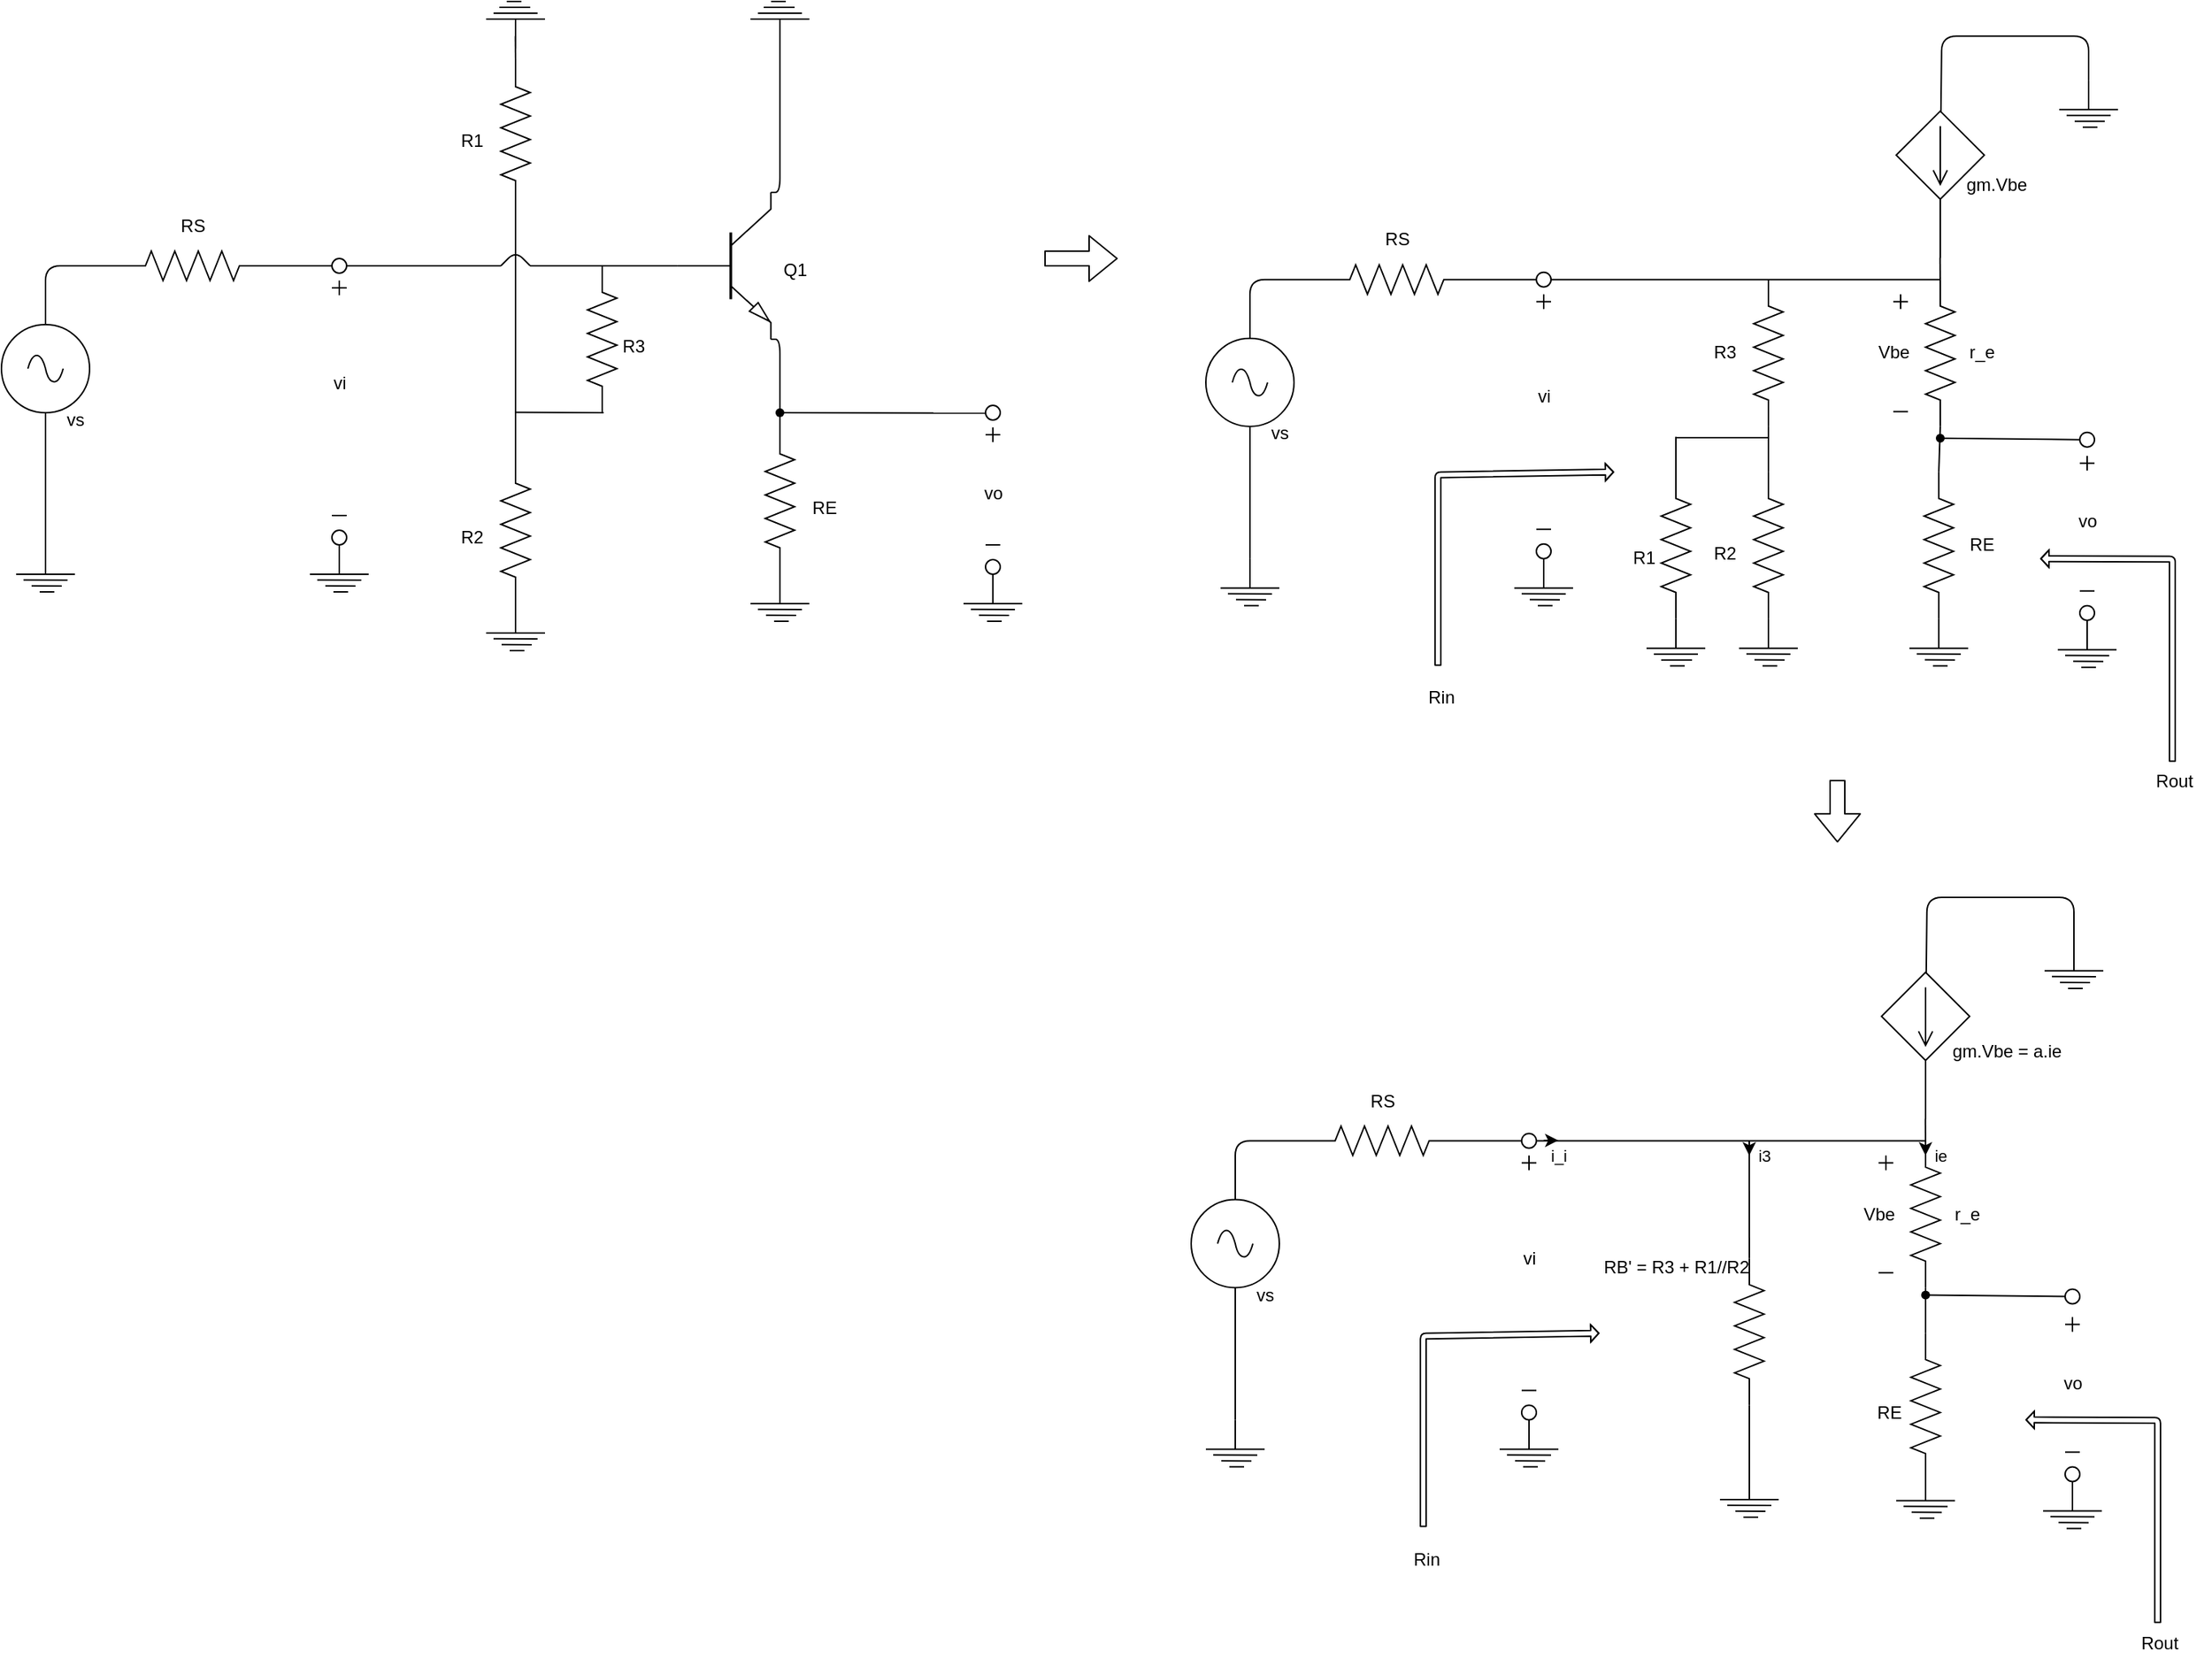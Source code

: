 <mxfile>
    <diagram id="DoncM6lsf4Oeuo4v-bL6" name="Page-1">
        <mxGraphModel dx="462" dy="260" grid="1" gridSize="10" guides="1" tooltips="1" connect="1" arrows="1" fold="1" page="1" pageScale="1" pageWidth="850" pageHeight="1100" math="0" shadow="0">
            <root>
                <mxCell id="0"/>
                <mxCell id="1" parent="0"/>
                <mxCell id="2" value="" style="verticalLabelPosition=bottom;shadow=0;dashed=0;align=center;html=1;verticalAlign=top;shape=mxgraph.electrical.transistors.npn_transistor_5;" parent="1" vertex="1">
                    <mxGeometry x="470" y="430" width="64" height="100" as="geometry"/>
                </mxCell>
                <mxCell id="3" value="" style="pointerEvents=1;verticalLabelPosition=bottom;shadow=0;dashed=0;align=center;html=1;verticalAlign=top;shape=mxgraph.electrical.resistors.resistor_2;direction=north;" parent="1" vertex="1">
                    <mxGeometry x="409" y="480" width="20" height="100" as="geometry"/>
                </mxCell>
                <mxCell id="4" value="" style="pointerEvents=1;verticalLabelPosition=bottom;shadow=0;dashed=0;align=center;html=1;verticalAlign=top;shape=mxgraph.electrical.resistors.resistor_2;direction=south;" parent="1" vertex="1">
                    <mxGeometry x="350" y="340" width="20" height="100" as="geometry"/>
                </mxCell>
                <mxCell id="5" value="" style="pointerEvents=1;verticalLabelPosition=bottom;shadow=0;dashed=0;align=center;html=1;verticalAlign=top;shape=mxgraph.electrical.resistors.resistor_2;direction=south;" parent="1" vertex="1">
                    <mxGeometry x="350" y="610" width="20" height="100" as="geometry"/>
                </mxCell>
                <mxCell id="6" value="" style="endArrow=none;html=1;entryX=1;entryY=0.5;entryDx=0;entryDy=0;entryPerimeter=0;exitX=0;exitY=0.5;exitDx=0;exitDy=0;exitPerimeter=0;" parent="1" source="5" target="4" edge="1">
                    <mxGeometry width="50" height="50" relative="1" as="geometry">
                        <mxPoint x="360" y="520" as="sourcePoint"/>
                        <mxPoint x="410" y="470" as="targetPoint"/>
                    </mxGeometry>
                </mxCell>
                <mxCell id="8" value="" style="endArrow=none;html=1;exitX=1;exitY=0;exitDx=0;exitDy=0;exitPerimeter=0;" parent="1" source="2" edge="1">
                    <mxGeometry width="50" height="50" relative="1" as="geometry">
                        <mxPoint x="540" y="430" as="sourcePoint"/>
                        <mxPoint x="540" y="320" as="targetPoint"/>
                        <Array as="points">
                            <mxPoint x="540" y="430"/>
                        </Array>
                    </mxGeometry>
                </mxCell>
                <mxCell id="9" value="" style="endArrow=none;html=1;exitX=1;exitY=1;exitDx=0;exitDy=0;exitPerimeter=0;entryX=0;entryY=0.5;entryDx=0;entryDy=0;entryPerimeter=0;" parent="1" source="2" target="10" edge="1">
                    <mxGeometry width="50" height="50" relative="1" as="geometry">
                        <mxPoint x="550" y="550" as="sourcePoint"/>
                        <mxPoint x="540" y="570" as="targetPoint"/>
                        <Array as="points">
                            <mxPoint x="540" y="530"/>
                        </Array>
                    </mxGeometry>
                </mxCell>
                <mxCell id="10" value="" style="pointerEvents=1;verticalLabelPosition=bottom;shadow=0;dashed=0;align=center;html=1;verticalAlign=top;shape=mxgraph.electrical.resistors.resistor_2;direction=south;" parent="1" vertex="1">
                    <mxGeometry x="530" y="590" width="20" height="100" as="geometry"/>
                </mxCell>
                <mxCell id="11" value="" style="group" parent="1" vertex="1" connectable="0">
                    <mxGeometry x="340" y="710" width="40" height="32" as="geometry"/>
                </mxCell>
                <mxCell id="12" value="" style="endArrow=none;html=1;" parent="11" edge="1">
                    <mxGeometry width="50" height="50" relative="1" as="geometry">
                        <mxPoint y="20" as="sourcePoint"/>
                        <mxPoint x="40" y="20" as="targetPoint"/>
                    </mxGeometry>
                </mxCell>
                <mxCell id="13" value="" style="endArrow=none;html=1;" parent="11" edge="1">
                    <mxGeometry width="50" height="50" relative="1" as="geometry">
                        <mxPoint x="5" y="23.92" as="sourcePoint"/>
                        <mxPoint x="35" y="24" as="targetPoint"/>
                    </mxGeometry>
                </mxCell>
                <mxCell id="14" value="" style="endArrow=none;html=1;" parent="11" edge="1">
                    <mxGeometry width="50" height="50" relative="1" as="geometry">
                        <mxPoint x="10.5" y="27.92" as="sourcePoint"/>
                        <mxPoint x="31" y="28" as="targetPoint"/>
                    </mxGeometry>
                </mxCell>
                <mxCell id="15" value="" style="endArrow=none;html=1;" parent="11" edge="1">
                    <mxGeometry width="50" height="50" relative="1" as="geometry">
                        <mxPoint x="20" as="sourcePoint"/>
                        <mxPoint x="20" y="20" as="targetPoint"/>
                    </mxGeometry>
                </mxCell>
                <mxCell id="16" value="" style="endArrow=none;html=1;" parent="11" edge="1">
                    <mxGeometry width="50" height="50" relative="1" as="geometry">
                        <mxPoint x="16" y="32" as="sourcePoint"/>
                        <mxPoint x="26" y="32" as="targetPoint"/>
                    </mxGeometry>
                </mxCell>
                <mxCell id="17" value="" style="group" parent="1" vertex="1" connectable="0">
                    <mxGeometry x="520" y="690" width="40" height="32" as="geometry"/>
                </mxCell>
                <mxCell id="18" value="" style="endArrow=none;html=1;" parent="17" edge="1">
                    <mxGeometry width="50" height="50" relative="1" as="geometry">
                        <mxPoint y="20" as="sourcePoint"/>
                        <mxPoint x="40" y="20" as="targetPoint"/>
                    </mxGeometry>
                </mxCell>
                <mxCell id="19" value="" style="endArrow=none;html=1;" parent="17" edge="1">
                    <mxGeometry width="50" height="50" relative="1" as="geometry">
                        <mxPoint x="5" y="23.92" as="sourcePoint"/>
                        <mxPoint x="35" y="24" as="targetPoint"/>
                    </mxGeometry>
                </mxCell>
                <mxCell id="20" value="" style="endArrow=none;html=1;" parent="17" edge="1">
                    <mxGeometry width="50" height="50" relative="1" as="geometry">
                        <mxPoint x="10.5" y="27.92" as="sourcePoint"/>
                        <mxPoint x="31" y="28" as="targetPoint"/>
                    </mxGeometry>
                </mxCell>
                <mxCell id="21" value="" style="endArrow=none;html=1;" parent="17" edge="1">
                    <mxGeometry width="50" height="50" relative="1" as="geometry">
                        <mxPoint x="20" as="sourcePoint"/>
                        <mxPoint x="20" y="20" as="targetPoint"/>
                    </mxGeometry>
                </mxCell>
                <mxCell id="22" value="" style="endArrow=none;html=1;" parent="17" edge="1">
                    <mxGeometry width="50" height="50" relative="1" as="geometry">
                        <mxPoint x="16" y="32" as="sourcePoint"/>
                        <mxPoint x="26" y="32" as="targetPoint"/>
                    </mxGeometry>
                </mxCell>
                <mxCell id="25" value="" style="endArrow=none;html=1;exitX=0;exitY=0.5;exitDx=0;exitDy=0;exitPerimeter=0;" parent="1" source="4" edge="1">
                    <mxGeometry width="50" height="50" relative="1" as="geometry">
                        <mxPoint x="359.86" y="343.67" as="sourcePoint"/>
                        <mxPoint x="359.86" y="323.67" as="targetPoint"/>
                    </mxGeometry>
                </mxCell>
                <mxCell id="26" value="R1" style="text;html=1;align=center;verticalAlign=middle;resizable=0;points=[];autosize=1;strokeColor=none;fillColor=none;" parent="1" vertex="1">
                    <mxGeometry x="310" y="380" width="40" height="30" as="geometry"/>
                </mxCell>
                <mxCell id="27" value="R2" style="text;html=1;align=center;verticalAlign=middle;resizable=0;points=[];autosize=1;strokeColor=none;fillColor=none;" parent="1" vertex="1">
                    <mxGeometry x="310" y="650" width="40" height="30" as="geometry"/>
                </mxCell>
                <mxCell id="28" value="R3" style="text;html=1;align=center;verticalAlign=middle;resizable=0;points=[];autosize=1;strokeColor=none;fillColor=none;" parent="1" vertex="1">
                    <mxGeometry x="420" y="520" width="40" height="30" as="geometry"/>
                </mxCell>
                <mxCell id="29" value="Q1" style="text;html=1;align=center;verticalAlign=middle;resizable=0;points=[];autosize=1;strokeColor=none;fillColor=none;" parent="1" vertex="1">
                    <mxGeometry x="530" y="468" width="40" height="30" as="geometry"/>
                </mxCell>
                <mxCell id="30" value="RE" style="text;html=1;align=center;verticalAlign=middle;resizable=0;points=[];autosize=1;strokeColor=none;fillColor=none;" parent="1" vertex="1">
                    <mxGeometry x="550" y="630" width="40" height="30" as="geometry"/>
                </mxCell>
                <mxCell id="33" value="" style="group;rotation=-180;" parent="1" vertex="1" connectable="0">
                    <mxGeometry x="340" y="300" width="40" height="32" as="geometry"/>
                </mxCell>
                <mxCell id="34" value="" style="endArrow=none;html=1;" parent="33" edge="1">
                    <mxGeometry width="50" height="50" relative="1" as="geometry">
                        <mxPoint x="40" y="12" as="sourcePoint"/>
                        <mxPoint y="12" as="targetPoint"/>
                    </mxGeometry>
                </mxCell>
                <mxCell id="35" value="" style="endArrow=none;html=1;" parent="33" edge="1">
                    <mxGeometry width="50" height="50" relative="1" as="geometry">
                        <mxPoint x="35" y="8" as="sourcePoint"/>
                        <mxPoint x="5" y="8" as="targetPoint"/>
                    </mxGeometry>
                </mxCell>
                <mxCell id="36" value="" style="endArrow=none;html=1;" parent="33" edge="1">
                    <mxGeometry width="50" height="50" relative="1" as="geometry">
                        <mxPoint x="30" y="4" as="sourcePoint"/>
                        <mxPoint x="9" y="4" as="targetPoint"/>
                    </mxGeometry>
                </mxCell>
                <mxCell id="37" value="" style="endArrow=none;html=1;" parent="33" edge="1">
                    <mxGeometry width="50" height="50" relative="1" as="geometry">
                        <mxPoint x="20" y="32" as="sourcePoint"/>
                        <mxPoint x="20" y="12" as="targetPoint"/>
                    </mxGeometry>
                </mxCell>
                <mxCell id="38" value="" style="endArrow=none;html=1;" parent="33" edge="1">
                    <mxGeometry width="50" height="50" relative="1" as="geometry">
                        <mxPoint x="24" as="sourcePoint"/>
                        <mxPoint x="14" as="targetPoint"/>
                    </mxGeometry>
                </mxCell>
                <mxCell id="39" value="" style="group;rotation=-180;" parent="1" vertex="1" connectable="0">
                    <mxGeometry x="520" y="300" width="40" height="32" as="geometry"/>
                </mxCell>
                <mxCell id="40" value="" style="endArrow=none;html=1;" parent="39" edge="1">
                    <mxGeometry width="50" height="50" relative="1" as="geometry">
                        <mxPoint x="40" y="12" as="sourcePoint"/>
                        <mxPoint y="12" as="targetPoint"/>
                    </mxGeometry>
                </mxCell>
                <mxCell id="41" value="" style="endArrow=none;html=1;" parent="39" edge="1">
                    <mxGeometry width="50" height="50" relative="1" as="geometry">
                        <mxPoint x="35" y="8" as="sourcePoint"/>
                        <mxPoint x="5" y="8" as="targetPoint"/>
                    </mxGeometry>
                </mxCell>
                <mxCell id="42" value="" style="endArrow=none;html=1;" parent="39" edge="1">
                    <mxGeometry width="50" height="50" relative="1" as="geometry">
                        <mxPoint x="30" y="4" as="sourcePoint"/>
                        <mxPoint x="9" y="4" as="targetPoint"/>
                    </mxGeometry>
                </mxCell>
                <mxCell id="43" value="" style="endArrow=none;html=1;" parent="39" edge="1">
                    <mxGeometry width="50" height="50" relative="1" as="geometry">
                        <mxPoint x="20" y="32" as="sourcePoint"/>
                        <mxPoint x="20" y="12" as="targetPoint"/>
                    </mxGeometry>
                </mxCell>
                <mxCell id="44" value="" style="endArrow=none;html=1;" parent="39" edge="1">
                    <mxGeometry width="50" height="50" relative="1" as="geometry">
                        <mxPoint x="24" as="sourcePoint"/>
                        <mxPoint x="14" as="targetPoint"/>
                    </mxGeometry>
                </mxCell>
                <mxCell id="45" value="" style="endArrow=none;html=1;exitX=0.5;exitY=0.5;exitDx=0;exitDy=0;exitPerimeter=0;" parent="1" edge="1" source="46">
                    <mxGeometry width="50" height="50" relative="1" as="geometry">
                        <mxPoint x="360" y="580.31" as="sourcePoint"/>
                        <mxPoint x="680" y="580.31" as="targetPoint"/>
                    </mxGeometry>
                </mxCell>
                <mxCell id="46" value="" style="shape=waypoint;sketch=0;size=6;pointerEvents=1;points=[];fillColor=none;resizable=0;rotatable=0;perimeter=centerPerimeter;snapToPoint=1;" parent="1" vertex="1">
                    <mxGeometry x="530" y="570" width="20" height="20" as="geometry"/>
                </mxCell>
                <mxCell id="48" value="" style="ellipse;whiteSpace=wrap;html=1;aspect=fixed;" parent="1" vertex="1">
                    <mxGeometry x="680" y="575" width="10" height="10" as="geometry"/>
                </mxCell>
                <mxCell id="49" value="" style="pointerEvents=1;verticalLabelPosition=bottom;shadow=0;dashed=0;align=center;html=1;verticalAlign=top;shape=mxgraph.electrical.signal_sources.source;aspect=fixed;points=[[0.5,0,0],[1,0.5,0],[0.5,1,0],[0,0.5,0]];elSignalType=ac;" parent="1" vertex="1">
                    <mxGeometry x="10" y="520" width="60" height="60" as="geometry"/>
                </mxCell>
                <mxCell id="50" value="" style="pointerEvents=1;verticalLabelPosition=bottom;shadow=0;dashed=0;align=center;html=1;verticalAlign=top;shape=mxgraph.electrical.resistors.resistor_2;direction=west;" parent="1" vertex="1">
                    <mxGeometry x="90" y="470" width="100" height="20" as="geometry"/>
                </mxCell>
                <mxCell id="51" value="" style="endArrow=none;html=1;exitX=0;exitY=0.5;exitDx=0;exitDy=0;exitPerimeter=0;" parent="1" source="72" edge="1">
                    <mxGeometry width="50" height="50" relative="1" as="geometry">
                        <mxPoint x="40" y="479.66" as="sourcePoint"/>
                        <mxPoint x="350" y="480" as="targetPoint"/>
                    </mxGeometry>
                </mxCell>
                <mxCell id="52" value="" style="endArrow=none;html=1;exitX=0.5;exitY=0;exitDx=0;exitDy=0;exitPerimeter=0;entryX=1;entryY=0.5;entryDx=0;entryDy=0;entryPerimeter=0;" parent="1" source="49" target="50" edge="1">
                    <mxGeometry width="50" height="50" relative="1" as="geometry">
                        <mxPoint x="250" y="490" as="sourcePoint"/>
                        <mxPoint x="370" y="489.66" as="targetPoint"/>
                        <Array as="points">
                            <mxPoint x="40" y="480"/>
                        </Array>
                    </mxGeometry>
                </mxCell>
                <mxCell id="53" value="" style="endArrow=none;html=1;exitX=0;exitY=0.5;exitDx=0;exitDy=0;exitPerimeter=0;" parent="1" edge="1">
                    <mxGeometry width="50" height="50" relative="1" as="geometry">
                        <mxPoint x="40" y="580.34" as="sourcePoint"/>
                        <mxPoint x="40" y="670" as="targetPoint"/>
                    </mxGeometry>
                </mxCell>
                <mxCell id="54" value="" style="group" parent="1" vertex="1" connectable="0">
                    <mxGeometry x="20" y="670" width="40" height="32" as="geometry"/>
                </mxCell>
                <mxCell id="55" value="" style="endArrow=none;html=1;" parent="54" edge="1">
                    <mxGeometry width="50" height="50" relative="1" as="geometry">
                        <mxPoint y="20" as="sourcePoint"/>
                        <mxPoint x="40" y="20" as="targetPoint"/>
                    </mxGeometry>
                </mxCell>
                <mxCell id="56" value="" style="endArrow=none;html=1;" parent="54" edge="1">
                    <mxGeometry width="50" height="50" relative="1" as="geometry">
                        <mxPoint x="5" y="23.92" as="sourcePoint"/>
                        <mxPoint x="35" y="24" as="targetPoint"/>
                    </mxGeometry>
                </mxCell>
                <mxCell id="57" value="" style="endArrow=none;html=1;" parent="54" edge="1">
                    <mxGeometry width="50" height="50" relative="1" as="geometry">
                        <mxPoint x="10.5" y="27.92" as="sourcePoint"/>
                        <mxPoint x="31" y="28" as="targetPoint"/>
                    </mxGeometry>
                </mxCell>
                <mxCell id="58" value="" style="endArrow=none;html=1;" parent="54" edge="1">
                    <mxGeometry width="50" height="50" relative="1" as="geometry">
                        <mxPoint x="20" as="sourcePoint"/>
                        <mxPoint x="20" y="20" as="targetPoint"/>
                    </mxGeometry>
                </mxCell>
                <mxCell id="59" value="" style="endArrow=none;html=1;" parent="54" edge="1">
                    <mxGeometry width="50" height="50" relative="1" as="geometry">
                        <mxPoint x="16" y="32" as="sourcePoint"/>
                        <mxPoint x="26" y="32" as="targetPoint"/>
                    </mxGeometry>
                </mxCell>
                <mxCell id="60" value="vs" style="text;html=1;align=center;verticalAlign=middle;resizable=0;points=[];autosize=1;strokeColor=none;fillColor=none;" parent="1" vertex="1">
                    <mxGeometry x="40" y="570" width="40" height="30" as="geometry"/>
                </mxCell>
                <mxCell id="61" value="RS" style="text;html=1;align=center;verticalAlign=middle;resizable=0;points=[];autosize=1;strokeColor=none;fillColor=none;" parent="1" vertex="1">
                    <mxGeometry x="120" y="438" width="40" height="30" as="geometry"/>
                </mxCell>
                <mxCell id="62" value="vo" style="text;html=1;align=center;verticalAlign=middle;resizable=0;points=[];autosize=1;strokeColor=none;fillColor=none;" parent="1" vertex="1">
                    <mxGeometry x="665" y="620" width="40" height="30" as="geometry"/>
                </mxCell>
                <mxCell id="63" value="" style="shape=cross;whiteSpace=wrap;html=1;size=0;" parent="1" vertex="1">
                    <mxGeometry x="680" y="590" width="10" height="10" as="geometry"/>
                </mxCell>
                <mxCell id="64" value="" style="endArrow=none;html=1;" parent="1" edge="1">
                    <mxGeometry width="50" height="50" relative="1" as="geometry">
                        <mxPoint x="680" y="670" as="sourcePoint"/>
                        <mxPoint x="690" y="670" as="targetPoint"/>
                    </mxGeometry>
                </mxCell>
                <mxCell id="65" value="" style="group" parent="1" vertex="1" connectable="0">
                    <mxGeometry x="665" y="690" width="40" height="32" as="geometry"/>
                </mxCell>
                <mxCell id="66" value="" style="endArrow=none;html=1;" parent="65" edge="1">
                    <mxGeometry width="50" height="50" relative="1" as="geometry">
                        <mxPoint y="20" as="sourcePoint"/>
                        <mxPoint x="40" y="20" as="targetPoint"/>
                    </mxGeometry>
                </mxCell>
                <mxCell id="67" value="" style="endArrow=none;html=1;" parent="65" edge="1">
                    <mxGeometry width="50" height="50" relative="1" as="geometry">
                        <mxPoint x="5" y="23.92" as="sourcePoint"/>
                        <mxPoint x="35" y="24" as="targetPoint"/>
                    </mxGeometry>
                </mxCell>
                <mxCell id="68" value="" style="endArrow=none;html=1;" parent="65" edge="1">
                    <mxGeometry width="50" height="50" relative="1" as="geometry">
                        <mxPoint x="10.5" y="27.92" as="sourcePoint"/>
                        <mxPoint x="31" y="28" as="targetPoint"/>
                    </mxGeometry>
                </mxCell>
                <mxCell id="69" value="" style="endArrow=none;html=1;" parent="65" edge="1">
                    <mxGeometry width="50" height="50" relative="1" as="geometry">
                        <mxPoint x="20" as="sourcePoint"/>
                        <mxPoint x="20" y="20" as="targetPoint"/>
                    </mxGeometry>
                </mxCell>
                <mxCell id="70" value="" style="endArrow=none;html=1;" parent="65" edge="1">
                    <mxGeometry width="50" height="50" relative="1" as="geometry">
                        <mxPoint x="16" y="32" as="sourcePoint"/>
                        <mxPoint x="26" y="32" as="targetPoint"/>
                    </mxGeometry>
                </mxCell>
                <mxCell id="71" value="" style="ellipse;whiteSpace=wrap;html=1;aspect=fixed;" parent="1" vertex="1">
                    <mxGeometry x="680" y="680" width="10" height="10" as="geometry"/>
                </mxCell>
                <mxCell id="73" value="" style="endArrow=none;html=1;exitX=0;exitY=0.5;exitDx=0;exitDy=0;exitPerimeter=0;" parent="1" source="50" target="72" edge="1">
                    <mxGeometry width="50" height="50" relative="1" as="geometry">
                        <mxPoint x="190" y="480" as="sourcePoint"/>
                        <mxPoint x="360" y="479.66" as="targetPoint"/>
                    </mxGeometry>
                </mxCell>
                <mxCell id="72" value="" style="ellipse;whiteSpace=wrap;html=1;aspect=fixed;" parent="1" vertex="1">
                    <mxGeometry x="235" y="475" width="10" height="10" as="geometry"/>
                </mxCell>
                <mxCell id="74" value="vi" style="text;html=1;align=center;verticalAlign=middle;resizable=0;points=[];autosize=1;strokeColor=none;fillColor=none;" parent="1" vertex="1">
                    <mxGeometry x="225" y="545" width="30" height="30" as="geometry"/>
                </mxCell>
                <mxCell id="75" value="" style="shape=cross;whiteSpace=wrap;html=1;size=0;" parent="1" vertex="1">
                    <mxGeometry x="235" y="490" width="10" height="10" as="geometry"/>
                </mxCell>
                <mxCell id="76" value="" style="endArrow=none;html=1;" parent="1" edge="1">
                    <mxGeometry width="50" height="50" relative="1" as="geometry">
                        <mxPoint x="235" y="650" as="sourcePoint"/>
                        <mxPoint x="245" y="650" as="targetPoint"/>
                    </mxGeometry>
                </mxCell>
                <mxCell id="77" value="" style="group" parent="1" vertex="1" connectable="0">
                    <mxGeometry x="220" y="670" width="40" height="32" as="geometry"/>
                </mxCell>
                <mxCell id="78" value="" style="endArrow=none;html=1;" parent="77" edge="1">
                    <mxGeometry width="50" height="50" relative="1" as="geometry">
                        <mxPoint y="20" as="sourcePoint"/>
                        <mxPoint x="40" y="20" as="targetPoint"/>
                    </mxGeometry>
                </mxCell>
                <mxCell id="79" value="" style="endArrow=none;html=1;" parent="77" edge="1">
                    <mxGeometry width="50" height="50" relative="1" as="geometry">
                        <mxPoint x="5" y="23.92" as="sourcePoint"/>
                        <mxPoint x="35" y="24" as="targetPoint"/>
                    </mxGeometry>
                </mxCell>
                <mxCell id="80" value="" style="endArrow=none;html=1;" parent="77" edge="1">
                    <mxGeometry width="50" height="50" relative="1" as="geometry">
                        <mxPoint x="10.5" y="27.92" as="sourcePoint"/>
                        <mxPoint x="31" y="28" as="targetPoint"/>
                    </mxGeometry>
                </mxCell>
                <mxCell id="81" value="" style="endArrow=none;html=1;" parent="77" edge="1">
                    <mxGeometry width="50" height="50" relative="1" as="geometry">
                        <mxPoint x="20" as="sourcePoint"/>
                        <mxPoint x="20" y="20" as="targetPoint"/>
                    </mxGeometry>
                </mxCell>
                <mxCell id="82" value="" style="endArrow=none;html=1;" parent="77" edge="1">
                    <mxGeometry width="50" height="50" relative="1" as="geometry">
                        <mxPoint x="16" y="32" as="sourcePoint"/>
                        <mxPoint x="26" y="32" as="targetPoint"/>
                    </mxGeometry>
                </mxCell>
                <mxCell id="83" value="" style="ellipse;whiteSpace=wrap;html=1;aspect=fixed;" parent="1" vertex="1">
                    <mxGeometry x="235" y="660" width="10" height="10" as="geometry"/>
                </mxCell>
                <mxCell id="84" value="" style="endArrow=none;html=1;" parent="1" edge="1">
                    <mxGeometry width="50" height="50" relative="1" as="geometry">
                        <mxPoint x="350" y="480" as="sourcePoint"/>
                        <mxPoint x="370" y="480" as="targetPoint"/>
                        <Array as="points">
                            <mxPoint x="360" y="470"/>
                        </Array>
                    </mxGeometry>
                </mxCell>
                <mxCell id="85" value="" style="endArrow=none;html=1;entryX=0;entryY=0.5;entryDx=0;entryDy=0;entryPerimeter=0;" parent="1" target="2" edge="1">
                    <mxGeometry width="50" height="50" relative="1" as="geometry">
                        <mxPoint x="370" y="480" as="sourcePoint"/>
                        <mxPoint x="370" y="450" as="targetPoint"/>
                    </mxGeometry>
                </mxCell>
                <mxCell id="89" value="" style="shape=flexArrow;endArrow=classic;html=1;" parent="1" edge="1">
                    <mxGeometry width="50" height="50" relative="1" as="geometry">
                        <mxPoint x="720" y="475" as="sourcePoint"/>
                        <mxPoint x="770" y="475" as="targetPoint"/>
                    </mxGeometry>
                </mxCell>
                <mxCell id="373" value="" style="group" vertex="1" connectable="0" parent="1">
                    <mxGeometry x="830" y="323.65" width="684" height="522.71" as="geometry"/>
                </mxCell>
                <mxCell id="374" value="" style="pointerEvents=1;verticalLabelPosition=bottom;shadow=0;dashed=0;align=center;html=1;verticalAlign=top;shape=mxgraph.electrical.resistors.resistor_2;direction=north;" vertex="1" parent="373">
                    <mxGeometry x="373" y="165.71" width="20" height="100" as="geometry"/>
                </mxCell>
                <mxCell id="375" value="" style="pointerEvents=1;verticalLabelPosition=bottom;shadow=0;dashed=0;align=center;html=1;verticalAlign=top;shape=mxgraph.electrical.resistors.resistor_2;direction=north;" vertex="1" parent="373">
                    <mxGeometry x="310" y="296.71" width="20" height="100" as="geometry"/>
                </mxCell>
                <mxCell id="376" value="" style="pointerEvents=1;verticalLabelPosition=bottom;shadow=0;dashed=0;align=center;html=1;verticalAlign=top;shape=mxgraph.electrical.resistors.resistor_2;direction=south;" vertex="1" parent="373">
                    <mxGeometry x="373" y="296.71" width="20" height="100" as="geometry"/>
                </mxCell>
                <mxCell id="377" value="" style="endArrow=none;html=1;entryX=0.667;entryY=0.389;entryDx=0;entryDy=0;entryPerimeter=0;exitX=0;exitY=0.5;exitDx=0;exitDy=0;" edge="1" parent="373" source="403" target="402">
                    <mxGeometry width="50" height="50" relative="1" as="geometry">
                        <mxPoint x="698.333" y="275.71" as="sourcePoint"/>
                        <mxPoint x="323" y="272.71" as="targetPoint"/>
                    </mxGeometry>
                </mxCell>
                <mxCell id="378" value="" style="pointerEvents=1;verticalLabelPosition=bottom;shadow=0;dashed=0;align=center;html=1;verticalAlign=top;shape=mxgraph.electrical.resistors.resistor_2;direction=south;" vertex="1" parent="373">
                    <mxGeometry x="489" y="296.71" width="20" height="100" as="geometry"/>
                </mxCell>
                <mxCell id="379" value="" style="group" vertex="1" connectable="0" parent="373">
                    <mxGeometry x="363" y="396.71" width="40" height="32" as="geometry"/>
                </mxCell>
                <mxCell id="380" value="" style="endArrow=none;html=1;" edge="1" parent="379">
                    <mxGeometry width="50" height="50" relative="1" as="geometry">
                        <mxPoint y="20" as="sourcePoint"/>
                        <mxPoint x="40" y="20" as="targetPoint"/>
                    </mxGeometry>
                </mxCell>
                <mxCell id="381" value="" style="endArrow=none;html=1;" edge="1" parent="379">
                    <mxGeometry width="50" height="50" relative="1" as="geometry">
                        <mxPoint x="5" y="23.92" as="sourcePoint"/>
                        <mxPoint x="35" y="24" as="targetPoint"/>
                    </mxGeometry>
                </mxCell>
                <mxCell id="382" value="" style="endArrow=none;html=1;" edge="1" parent="379">
                    <mxGeometry width="50" height="50" relative="1" as="geometry">
                        <mxPoint x="10.5" y="27.92" as="sourcePoint"/>
                        <mxPoint x="31" y="28" as="targetPoint"/>
                    </mxGeometry>
                </mxCell>
                <mxCell id="383" value="" style="endArrow=none;html=1;" edge="1" parent="379">
                    <mxGeometry width="50" height="50" relative="1" as="geometry">
                        <mxPoint x="20" as="sourcePoint"/>
                        <mxPoint x="20" y="20" as="targetPoint"/>
                    </mxGeometry>
                </mxCell>
                <mxCell id="384" value="" style="endArrow=none;html=1;" edge="1" parent="379">
                    <mxGeometry width="50" height="50" relative="1" as="geometry">
                        <mxPoint x="16" y="32" as="sourcePoint"/>
                        <mxPoint x="26" y="32" as="targetPoint"/>
                    </mxGeometry>
                </mxCell>
                <mxCell id="385" value="" style="group" vertex="1" connectable="0" parent="373">
                    <mxGeometry x="479" y="396.71" width="40" height="32" as="geometry"/>
                </mxCell>
                <mxCell id="386" value="" style="endArrow=none;html=1;" edge="1" parent="385">
                    <mxGeometry width="50" height="50" relative="1" as="geometry">
                        <mxPoint y="20" as="sourcePoint"/>
                        <mxPoint x="40" y="20" as="targetPoint"/>
                    </mxGeometry>
                </mxCell>
                <mxCell id="387" value="" style="endArrow=none;html=1;" edge="1" parent="385">
                    <mxGeometry width="50" height="50" relative="1" as="geometry">
                        <mxPoint x="5" y="23.92" as="sourcePoint"/>
                        <mxPoint x="35" y="24" as="targetPoint"/>
                    </mxGeometry>
                </mxCell>
                <mxCell id="388" value="" style="endArrow=none;html=1;" edge="1" parent="385">
                    <mxGeometry width="50" height="50" relative="1" as="geometry">
                        <mxPoint x="10.5" y="27.92" as="sourcePoint"/>
                        <mxPoint x="31" y="28" as="targetPoint"/>
                    </mxGeometry>
                </mxCell>
                <mxCell id="389" value="" style="endArrow=none;html=1;" edge="1" parent="385">
                    <mxGeometry width="50" height="50" relative="1" as="geometry">
                        <mxPoint x="20" as="sourcePoint"/>
                        <mxPoint x="20" y="20" as="targetPoint"/>
                    </mxGeometry>
                </mxCell>
                <mxCell id="390" value="" style="endArrow=none;html=1;" edge="1" parent="385">
                    <mxGeometry width="50" height="50" relative="1" as="geometry">
                        <mxPoint x="16" y="32" as="sourcePoint"/>
                        <mxPoint x="26" y="32" as="targetPoint"/>
                    </mxGeometry>
                </mxCell>
                <mxCell id="391" value="R1" style="text;html=1;align=center;verticalAlign=middle;resizable=0;points=[];autosize=1;strokeColor=none;fillColor=none;" vertex="1" parent="373">
                    <mxGeometry x="278" y="340.71" width="40" height="30" as="geometry"/>
                </mxCell>
                <mxCell id="392" value="R2" style="text;html=1;align=center;verticalAlign=middle;resizable=0;points=[];autosize=1;strokeColor=none;fillColor=none;" vertex="1" parent="373">
                    <mxGeometry x="333" y="337.71" width="40" height="30" as="geometry"/>
                </mxCell>
                <mxCell id="393" value="R3" style="text;html=1;align=center;verticalAlign=middle;resizable=0;points=[];autosize=1;strokeColor=none;fillColor=none;" vertex="1" parent="373">
                    <mxGeometry x="333" y="200.71" width="40" height="30" as="geometry"/>
                </mxCell>
                <mxCell id="394" value="RE" style="text;html=1;align=center;verticalAlign=middle;resizable=0;points=[];autosize=1;strokeColor=none;fillColor=none;" vertex="1" parent="373">
                    <mxGeometry x="508" y="331.71" width="40" height="30" as="geometry"/>
                </mxCell>
                <mxCell id="395" value="" style="group;rotation=0;direction=west;" vertex="1" connectable="0" parent="373">
                    <mxGeometry x="300" y="396.71" width="40" height="32" as="geometry"/>
                </mxCell>
                <mxCell id="396" value="" style="endArrow=none;html=1;" edge="1" parent="395">
                    <mxGeometry width="50" height="50" relative="1" as="geometry">
                        <mxPoint y="20" as="sourcePoint"/>
                        <mxPoint x="40" y="20" as="targetPoint"/>
                    </mxGeometry>
                </mxCell>
                <mxCell id="397" value="" style="endArrow=none;html=1;" edge="1" parent="395">
                    <mxGeometry width="50" height="50" relative="1" as="geometry">
                        <mxPoint x="5" y="24" as="sourcePoint"/>
                        <mxPoint x="35" y="24" as="targetPoint"/>
                    </mxGeometry>
                </mxCell>
                <mxCell id="398" value="" style="endArrow=none;html=1;" edge="1" parent="395">
                    <mxGeometry width="50" height="50" relative="1" as="geometry">
                        <mxPoint x="10" y="28" as="sourcePoint"/>
                        <mxPoint x="31" y="28" as="targetPoint"/>
                    </mxGeometry>
                </mxCell>
                <mxCell id="399" value="" style="endArrow=none;html=1;" edge="1" parent="395">
                    <mxGeometry width="50" height="50" relative="1" as="geometry">
                        <mxPoint x="20" as="sourcePoint"/>
                        <mxPoint x="20" y="20" as="targetPoint"/>
                    </mxGeometry>
                </mxCell>
                <mxCell id="400" value="" style="endArrow=none;html=1;" edge="1" parent="395">
                    <mxGeometry width="50" height="50" relative="1" as="geometry">
                        <mxPoint x="16" y="32" as="sourcePoint"/>
                        <mxPoint x="26" y="32" as="targetPoint"/>
                    </mxGeometry>
                </mxCell>
                <mxCell id="401" value="" style="endArrow=none;html=1;entryX=0;entryY=0.5;entryDx=0;entryDy=0;entryPerimeter=0;exitX=0;exitY=0.5;exitDx=0;exitDy=0;exitPerimeter=0;" edge="1" parent="373" source="374" target="376">
                    <mxGeometry width="50" height="50" relative="1" as="geometry">
                        <mxPoint x="383" y="268.02" as="sourcePoint"/>
                        <mxPoint x="703" y="268.02" as="targetPoint"/>
                    </mxGeometry>
                </mxCell>
                <mxCell id="402" value="" style="shape=waypoint;sketch=0;size=6;pointerEvents=1;points=[];fillColor=none;resizable=0;rotatable=0;perimeter=centerPerimeter;snapToPoint=1;" vertex="1" parent="373">
                    <mxGeometry x="490" y="263.71" width="20" height="20" as="geometry"/>
                </mxCell>
                <mxCell id="403" value="" style="ellipse;whiteSpace=wrap;html=1;aspect=fixed;" vertex="1" parent="373">
                    <mxGeometry x="595" y="269.71" width="10" height="10" as="geometry"/>
                </mxCell>
                <mxCell id="404" value="" style="pointerEvents=1;verticalLabelPosition=bottom;shadow=0;dashed=0;align=center;html=1;verticalAlign=top;shape=mxgraph.electrical.signal_sources.source;aspect=fixed;points=[[0.5,0,0],[1,0.5,0],[0.5,1,0],[0,0.5,0]];elSignalType=ac;" vertex="1" parent="373">
                    <mxGeometry y="205.71" width="60" height="60" as="geometry"/>
                </mxCell>
                <mxCell id="405" value="" style="pointerEvents=1;verticalLabelPosition=bottom;shadow=0;dashed=0;align=center;html=1;verticalAlign=top;shape=mxgraph.electrical.resistors.resistor_2;direction=west;" vertex="1" parent="373">
                    <mxGeometry x="80" y="155.71" width="100" height="20" as="geometry"/>
                </mxCell>
                <mxCell id="406" value="" style="endArrow=none;html=1;exitX=0;exitY=0.5;exitDx=0;exitDy=0;exitPerimeter=0;" edge="1" parent="373" source="428">
                    <mxGeometry width="50" height="50" relative="1" as="geometry">
                        <mxPoint x="30" y="165.37" as="sourcePoint"/>
                        <mxPoint x="500" y="165.71" as="targetPoint"/>
                    </mxGeometry>
                </mxCell>
                <mxCell id="407" value="" style="endArrow=none;html=1;exitX=0.5;exitY=0;exitDx=0;exitDy=0;exitPerimeter=0;entryX=1;entryY=0.5;entryDx=0;entryDy=0;entryPerimeter=0;" edge="1" parent="373" source="404" target="405">
                    <mxGeometry width="50" height="50" relative="1" as="geometry">
                        <mxPoint x="240" y="175.71" as="sourcePoint"/>
                        <mxPoint x="360" y="175.37" as="targetPoint"/>
                        <Array as="points">
                            <mxPoint x="30" y="165.71"/>
                        </Array>
                    </mxGeometry>
                </mxCell>
                <mxCell id="408" value="" style="endArrow=none;html=1;exitX=0;exitY=0.5;exitDx=0;exitDy=0;exitPerimeter=0;" edge="1" parent="373">
                    <mxGeometry width="50" height="50" relative="1" as="geometry">
                        <mxPoint x="30" y="266.05" as="sourcePoint"/>
                        <mxPoint x="30" y="355.71" as="targetPoint"/>
                    </mxGeometry>
                </mxCell>
                <mxCell id="409" value="" style="group" vertex="1" connectable="0" parent="373">
                    <mxGeometry x="10" y="355.71" width="40" height="32" as="geometry"/>
                </mxCell>
                <mxCell id="410" value="" style="endArrow=none;html=1;" edge="1" parent="409">
                    <mxGeometry width="50" height="50" relative="1" as="geometry">
                        <mxPoint y="20" as="sourcePoint"/>
                        <mxPoint x="40" y="20" as="targetPoint"/>
                    </mxGeometry>
                </mxCell>
                <mxCell id="411" value="" style="endArrow=none;html=1;" edge="1" parent="409">
                    <mxGeometry width="50" height="50" relative="1" as="geometry">
                        <mxPoint x="5" y="23.92" as="sourcePoint"/>
                        <mxPoint x="35" y="24" as="targetPoint"/>
                    </mxGeometry>
                </mxCell>
                <mxCell id="412" value="" style="endArrow=none;html=1;" edge="1" parent="409">
                    <mxGeometry width="50" height="50" relative="1" as="geometry">
                        <mxPoint x="10.5" y="27.92" as="sourcePoint"/>
                        <mxPoint x="31" y="28" as="targetPoint"/>
                    </mxGeometry>
                </mxCell>
                <mxCell id="413" value="" style="endArrow=none;html=1;" edge="1" parent="409">
                    <mxGeometry width="50" height="50" relative="1" as="geometry">
                        <mxPoint x="20" as="sourcePoint"/>
                        <mxPoint x="20" y="20" as="targetPoint"/>
                    </mxGeometry>
                </mxCell>
                <mxCell id="414" value="" style="endArrow=none;html=1;" edge="1" parent="409">
                    <mxGeometry width="50" height="50" relative="1" as="geometry">
                        <mxPoint x="16" y="32" as="sourcePoint"/>
                        <mxPoint x="26" y="32" as="targetPoint"/>
                    </mxGeometry>
                </mxCell>
                <mxCell id="415" value="vs" style="text;html=1;align=center;verticalAlign=middle;resizable=0;points=[];autosize=1;strokeColor=none;fillColor=none;" vertex="1" parent="373">
                    <mxGeometry x="30" y="255.71" width="40" height="30" as="geometry"/>
                </mxCell>
                <mxCell id="416" value="RS" style="text;html=1;align=center;verticalAlign=middle;resizable=0;points=[];autosize=1;strokeColor=none;fillColor=none;" vertex="1" parent="373">
                    <mxGeometry x="110" y="123.71" width="40" height="30" as="geometry"/>
                </mxCell>
                <mxCell id="417" value="vo" style="text;html=1;align=center;verticalAlign=middle;resizable=0;points=[];autosize=1;strokeColor=none;fillColor=none;" vertex="1" parent="373">
                    <mxGeometry x="580" y="315.71" width="40" height="30" as="geometry"/>
                </mxCell>
                <mxCell id="418" value="" style="shape=cross;whiteSpace=wrap;html=1;size=0;" vertex="1" parent="373">
                    <mxGeometry x="595" y="285.71" width="10" height="10" as="geometry"/>
                </mxCell>
                <mxCell id="419" value="" style="endArrow=none;html=1;" edge="1" parent="373">
                    <mxGeometry width="50" height="50" relative="1" as="geometry">
                        <mxPoint x="595" y="377.71" as="sourcePoint"/>
                        <mxPoint x="605" y="377.71" as="targetPoint"/>
                    </mxGeometry>
                </mxCell>
                <mxCell id="420" value="" style="group" vertex="1" connectable="0" parent="373">
                    <mxGeometry x="580" y="397.71" width="40" height="32" as="geometry"/>
                </mxCell>
                <mxCell id="421" value="" style="endArrow=none;html=1;" edge="1" parent="420">
                    <mxGeometry width="50" height="50" relative="1" as="geometry">
                        <mxPoint y="20" as="sourcePoint"/>
                        <mxPoint x="40" y="20" as="targetPoint"/>
                    </mxGeometry>
                </mxCell>
                <mxCell id="422" value="" style="endArrow=none;html=1;" edge="1" parent="420">
                    <mxGeometry width="50" height="50" relative="1" as="geometry">
                        <mxPoint x="5" y="23.92" as="sourcePoint"/>
                        <mxPoint x="35" y="24" as="targetPoint"/>
                    </mxGeometry>
                </mxCell>
                <mxCell id="423" value="" style="endArrow=none;html=1;" edge="1" parent="420">
                    <mxGeometry width="50" height="50" relative="1" as="geometry">
                        <mxPoint x="10.5" y="27.92" as="sourcePoint"/>
                        <mxPoint x="31" y="28" as="targetPoint"/>
                    </mxGeometry>
                </mxCell>
                <mxCell id="424" value="" style="endArrow=none;html=1;" edge="1" parent="420">
                    <mxGeometry width="50" height="50" relative="1" as="geometry">
                        <mxPoint x="20" as="sourcePoint"/>
                        <mxPoint x="20" y="20" as="targetPoint"/>
                    </mxGeometry>
                </mxCell>
                <mxCell id="425" value="" style="endArrow=none;html=1;" edge="1" parent="420">
                    <mxGeometry width="50" height="50" relative="1" as="geometry">
                        <mxPoint x="16" y="32" as="sourcePoint"/>
                        <mxPoint x="26" y="32" as="targetPoint"/>
                    </mxGeometry>
                </mxCell>
                <mxCell id="426" value="" style="ellipse;whiteSpace=wrap;html=1;aspect=fixed;" vertex="1" parent="373">
                    <mxGeometry x="595" y="387.71" width="10" height="10" as="geometry"/>
                </mxCell>
                <mxCell id="427" value="" style="endArrow=none;html=1;exitX=0;exitY=0.5;exitDx=0;exitDy=0;exitPerimeter=0;" edge="1" parent="373" source="405" target="428">
                    <mxGeometry width="50" height="50" relative="1" as="geometry">
                        <mxPoint x="180" y="165.71" as="sourcePoint"/>
                        <mxPoint x="350" y="165.37" as="targetPoint"/>
                    </mxGeometry>
                </mxCell>
                <mxCell id="428" value="" style="ellipse;whiteSpace=wrap;html=1;aspect=fixed;" vertex="1" parent="373">
                    <mxGeometry x="225" y="160.71" width="10" height="10" as="geometry"/>
                </mxCell>
                <mxCell id="429" value="vi" style="text;html=1;align=center;verticalAlign=middle;resizable=0;points=[];autosize=1;strokeColor=none;fillColor=none;" vertex="1" parent="373">
                    <mxGeometry x="215" y="230.71" width="30" height="30" as="geometry"/>
                </mxCell>
                <mxCell id="430" value="" style="shape=cross;whiteSpace=wrap;html=1;size=0;" vertex="1" parent="373">
                    <mxGeometry x="225" y="175.71" width="10" height="10" as="geometry"/>
                </mxCell>
                <mxCell id="431" value="" style="endArrow=none;html=1;" edge="1" parent="373">
                    <mxGeometry width="50" height="50" relative="1" as="geometry">
                        <mxPoint x="225" y="335.71" as="sourcePoint"/>
                        <mxPoint x="235" y="335.71" as="targetPoint"/>
                    </mxGeometry>
                </mxCell>
                <mxCell id="432" value="" style="group" vertex="1" connectable="0" parent="373">
                    <mxGeometry x="210" y="355.71" width="40" height="32" as="geometry"/>
                </mxCell>
                <mxCell id="433" value="" style="endArrow=none;html=1;" edge="1" parent="432">
                    <mxGeometry width="50" height="50" relative="1" as="geometry">
                        <mxPoint y="20" as="sourcePoint"/>
                        <mxPoint x="40" y="20" as="targetPoint"/>
                    </mxGeometry>
                </mxCell>
                <mxCell id="434" value="" style="endArrow=none;html=1;" edge="1" parent="432">
                    <mxGeometry width="50" height="50" relative="1" as="geometry">
                        <mxPoint x="5" y="23.92" as="sourcePoint"/>
                        <mxPoint x="35" y="24" as="targetPoint"/>
                    </mxGeometry>
                </mxCell>
                <mxCell id="435" value="" style="endArrow=none;html=1;" edge="1" parent="432">
                    <mxGeometry width="50" height="50" relative="1" as="geometry">
                        <mxPoint x="10.5" y="27.92" as="sourcePoint"/>
                        <mxPoint x="31" y="28" as="targetPoint"/>
                    </mxGeometry>
                </mxCell>
                <mxCell id="436" value="" style="endArrow=none;html=1;" edge="1" parent="432">
                    <mxGeometry width="50" height="50" relative="1" as="geometry">
                        <mxPoint x="20" as="sourcePoint"/>
                        <mxPoint x="20" y="20" as="targetPoint"/>
                    </mxGeometry>
                </mxCell>
                <mxCell id="437" value="" style="endArrow=none;html=1;" edge="1" parent="432">
                    <mxGeometry width="50" height="50" relative="1" as="geometry">
                        <mxPoint x="16" y="32" as="sourcePoint"/>
                        <mxPoint x="26" y="32" as="targetPoint"/>
                    </mxGeometry>
                </mxCell>
                <mxCell id="438" value="" style="ellipse;whiteSpace=wrap;html=1;aspect=fixed;" vertex="1" parent="373">
                    <mxGeometry x="225" y="345.71" width="10" height="10" as="geometry"/>
                </mxCell>
                <mxCell id="439" value="" style="pointerEvents=1;verticalLabelPosition=bottom;shadow=0;dashed=0;align=center;html=1;verticalAlign=top;shape=mxgraph.electrical.signal_sources.source;aspect=fixed;points=[[0.5,0,0],[1,0.5,0],[0.5,1,0],[0,0.5,0]];elSignalType=dc2;elSourceType=dependent;" vertex="1" parent="373">
                    <mxGeometry x="470" y="51" width="60" height="60" as="geometry"/>
                </mxCell>
                <mxCell id="440" value="" style="endArrow=none;html=1;exitX=0;exitY=0.5;exitDx=0;exitDy=0;exitPerimeter=0;" edge="1" parent="373">
                    <mxGeometry width="50" height="50" relative="1" as="geometry">
                        <mxPoint x="500" y="151" as="sourcePoint"/>
                        <mxPoint x="500" y="111" as="targetPoint"/>
                    </mxGeometry>
                </mxCell>
                <mxCell id="441" value="" style="shape=cross;whiteSpace=wrap;html=1;size=0;" vertex="1" parent="373">
                    <mxGeometry x="468" y="175.71" width="10" height="10" as="geometry"/>
                </mxCell>
                <mxCell id="442" value="" style="endArrow=none;html=1;" edge="1" parent="373">
                    <mxGeometry width="50" height="50" relative="1" as="geometry">
                        <mxPoint x="468" y="255.6" as="sourcePoint"/>
                        <mxPoint x="478" y="255.6" as="targetPoint"/>
                    </mxGeometry>
                </mxCell>
                <mxCell id="443" value="gm.Vbe" style="text;html=1;align=center;verticalAlign=middle;resizable=0;points=[];autosize=1;strokeColor=none;fillColor=none;" vertex="1" parent="373">
                    <mxGeometry x="508" y="86" width="60" height="30" as="geometry"/>
                </mxCell>
                <mxCell id="444" value="" style="pointerEvents=1;verticalLabelPosition=bottom;shadow=0;dashed=0;align=center;html=1;verticalAlign=top;shape=mxgraph.electrical.resistors.resistor_2;direction=south;" vertex="1" parent="373">
                    <mxGeometry x="490" y="165.71" width="20" height="100" as="geometry"/>
                </mxCell>
                <mxCell id="445" value="" style="endArrow=none;html=1;" edge="1" parent="373">
                    <mxGeometry width="50" height="50" relative="1" as="geometry">
                        <mxPoint x="500" y="171" as="sourcePoint"/>
                        <mxPoint x="499.86" y="150.71" as="targetPoint"/>
                    </mxGeometry>
                </mxCell>
                <mxCell id="446" value="r_e" style="text;html=1;align=center;verticalAlign=middle;resizable=0;points=[];autosize=1;strokeColor=none;fillColor=none;" vertex="1" parent="373">
                    <mxGeometry x="508" y="200.71" width="40" height="30" as="geometry"/>
                </mxCell>
                <mxCell id="447" value="" style="group" vertex="1" connectable="0" parent="373">
                    <mxGeometry x="581" y="30" width="40" height="32" as="geometry"/>
                </mxCell>
                <mxCell id="448" value="" style="endArrow=none;html=1;" edge="1" parent="447">
                    <mxGeometry width="50" height="50" relative="1" as="geometry">
                        <mxPoint y="20" as="sourcePoint"/>
                        <mxPoint x="40" y="20" as="targetPoint"/>
                    </mxGeometry>
                </mxCell>
                <mxCell id="449" value="" style="endArrow=none;html=1;" edge="1" parent="447">
                    <mxGeometry width="50" height="50" relative="1" as="geometry">
                        <mxPoint x="5" y="23.92" as="sourcePoint"/>
                        <mxPoint x="35" y="24" as="targetPoint"/>
                    </mxGeometry>
                </mxCell>
                <mxCell id="450" value="" style="endArrow=none;html=1;" edge="1" parent="447">
                    <mxGeometry width="50" height="50" relative="1" as="geometry">
                        <mxPoint x="10.5" y="27.92" as="sourcePoint"/>
                        <mxPoint x="31" y="28" as="targetPoint"/>
                    </mxGeometry>
                </mxCell>
                <mxCell id="451" value="" style="endArrow=none;html=1;exitX=1;exitY=1;exitDx=0;exitDy=0;exitPerimeter=0;" edge="1" parent="447">
                    <mxGeometry width="50" height="50" relative="1" as="geometry">
                        <mxPoint x="20" as="sourcePoint"/>
                        <mxPoint x="20" y="20" as="targetPoint"/>
                    </mxGeometry>
                </mxCell>
                <mxCell id="452" value="" style="endArrow=none;html=1;" edge="1" parent="447">
                    <mxGeometry width="50" height="50" relative="1" as="geometry">
                        <mxPoint x="16" y="32" as="sourcePoint"/>
                        <mxPoint x="26" y="32" as="targetPoint"/>
                    </mxGeometry>
                </mxCell>
                <mxCell id="453" value="" style="endArrow=none;html=1;exitX=0;exitY=0.5;exitDx=0;exitDy=0;exitPerimeter=0;" edge="1" parent="373">
                    <mxGeometry width="50" height="50" relative="1" as="geometry">
                        <mxPoint x="500.43" y="52" as="sourcePoint"/>
                        <mxPoint x="601" y="30" as="targetPoint"/>
                        <Array as="points">
                            <mxPoint x="501"/>
                            <mxPoint x="601"/>
                        </Array>
                    </mxGeometry>
                </mxCell>
                <mxCell id="454" value="Vbe" style="text;html=1;align=center;verticalAlign=middle;resizable=0;points=[];autosize=1;strokeColor=none;fillColor=none;" vertex="1" parent="373">
                    <mxGeometry x="448" y="200.71" width="40" height="30" as="geometry"/>
                </mxCell>
                <mxCell id="455" value="" style="endArrow=none;html=1;entryX=0;entryY=0.5;entryDx=0;entryDy=0;entryPerimeter=0;exitX=1;exitY=0.5;exitDx=0;exitDy=0;exitPerimeter=0;" edge="1" parent="373" source="444" target="378">
                    <mxGeometry width="50" height="50" relative="1" as="geometry">
                        <mxPoint x="458" y="295.71" as="sourcePoint"/>
                        <mxPoint x="508" y="295.71" as="targetPoint"/>
                    </mxGeometry>
                </mxCell>
                <mxCell id="456" value="" style="endArrow=none;html=1;entryX=0;entryY=0.5;entryDx=0;entryDy=0;entryPerimeter=0;exitX=1;exitY=0.5;exitDx=0;exitDy=0;exitPerimeter=0;" edge="1" parent="373">
                    <mxGeometry width="50" height="50" relative="1" as="geometry">
                        <mxPoint x="320" y="272.71" as="sourcePoint"/>
                        <mxPoint x="320" y="303.71" as="targetPoint"/>
                    </mxGeometry>
                </mxCell>
                <mxCell id="457" value="" style="shape=flexArrow;endArrow=classic;html=1;width=3.889;endSize=1.497;endWidth=6.828;" edge="1" parent="373">
                    <mxGeometry width="50" height="50" relative="1" as="geometry">
                        <mxPoint x="158" y="428.71" as="sourcePoint"/>
                        <mxPoint x="278" y="296.71" as="targetPoint"/>
                        <Array as="points">
                            <mxPoint x="158" y="298.71"/>
                        </Array>
                    </mxGeometry>
                </mxCell>
                <mxCell id="458" value="Rin" style="text;html=1;align=center;verticalAlign=middle;resizable=0;points=[];autosize=1;strokeColor=none;fillColor=none;" vertex="1" parent="373">
                    <mxGeometry x="140" y="435.71" width="40" height="30" as="geometry"/>
                </mxCell>
                <mxCell id="459" value="" style="shape=flexArrow;endArrow=classic;html=1;width=3.889;endSize=1.497;endWidth=6.828;" edge="1" parent="373">
                    <mxGeometry width="50" height="50" relative="1" as="geometry">
                        <mxPoint x="658" y="494.07" as="sourcePoint"/>
                        <mxPoint x="568" y="355.71" as="targetPoint"/>
                        <Array as="points">
                            <mxPoint x="658" y="356.07"/>
                        </Array>
                    </mxGeometry>
                </mxCell>
                <mxCell id="460" value="Rout" style="text;html=1;align=center;verticalAlign=middle;resizable=0;points=[];autosize=1;strokeColor=none;fillColor=none;" vertex="1" parent="373">
                    <mxGeometry x="634" y="492.71" width="50" height="30" as="geometry"/>
                </mxCell>
                <mxCell id="469" value="" style="endArrow=none;html=1;" edge="1" parent="373">
                    <mxGeometry width="50" height="50" relative="1" as="geometry">
                        <mxPoint x="383" y="273.35" as="sourcePoint"/>
                        <mxPoint x="320" y="273.35" as="targetPoint"/>
                    </mxGeometry>
                </mxCell>
                <mxCell id="461" value="" style="shape=flexArrow;endArrow=classic;html=1;" edge="1" parent="1">
                    <mxGeometry width="50" height="50" relative="1" as="geometry">
                        <mxPoint x="1260" y="830" as="sourcePoint"/>
                        <mxPoint x="1260" y="872.64" as="targetPoint"/>
                    </mxGeometry>
                </mxCell>
                <mxCell id="185" value="" style="pointerEvents=1;verticalLabelPosition=bottom;shadow=0;dashed=0;align=center;html=1;verticalAlign=top;shape=mxgraph.electrical.resistors.resistor_2;direction=north;" parent="1" vertex="1">
                    <mxGeometry x="1190" y="1155.71" width="20" height="100" as="geometry"/>
                </mxCell>
                <mxCell id="188" value="" style="endArrow=none;html=1;exitX=0;exitY=0.5;exitDx=0;exitDy=0;entryX=0.9;entryY=1.064;entryDx=0;entryDy=0;entryPerimeter=0;" parent="1" edge="1" target="223">
                    <mxGeometry width="50" height="50" relative="1" as="geometry">
                        <mxPoint x="1418.0" y="1181.71" as="sourcePoint"/>
                        <mxPoint x="1203" y="1180" as="targetPoint"/>
                    </mxGeometry>
                </mxCell>
                <mxCell id="191" value="" style="pointerEvents=1;verticalLabelPosition=bottom;shadow=0;dashed=0;align=center;html=1;verticalAlign=top;shape=mxgraph.electrical.resistors.resistor_2;direction=south;" parent="1" vertex="1">
                    <mxGeometry x="1310" y="1206.71" width="20" height="100" as="geometry"/>
                </mxCell>
                <mxCell id="198" value="" style="group" parent="1" vertex="1" connectable="0">
                    <mxGeometry x="1300" y="1300.71" width="40" height="32" as="geometry"/>
                </mxCell>
                <mxCell id="199" value="" style="endArrow=none;html=1;" parent="198" edge="1">
                    <mxGeometry width="50" height="50" relative="1" as="geometry">
                        <mxPoint y="20" as="sourcePoint"/>
                        <mxPoint x="40" y="20" as="targetPoint"/>
                    </mxGeometry>
                </mxCell>
                <mxCell id="200" value="" style="endArrow=none;html=1;" parent="198" edge="1">
                    <mxGeometry width="50" height="50" relative="1" as="geometry">
                        <mxPoint x="5" y="23.92" as="sourcePoint"/>
                        <mxPoint x="35" y="24" as="targetPoint"/>
                    </mxGeometry>
                </mxCell>
                <mxCell id="201" value="" style="endArrow=none;html=1;" parent="198" edge="1">
                    <mxGeometry width="50" height="50" relative="1" as="geometry">
                        <mxPoint x="10.5" y="27.92" as="sourcePoint"/>
                        <mxPoint x="31" y="28" as="targetPoint"/>
                    </mxGeometry>
                </mxCell>
                <mxCell id="202" value="" style="endArrow=none;html=1;" parent="198" edge="1">
                    <mxGeometry width="50" height="50" relative="1" as="geometry">
                        <mxPoint x="20" as="sourcePoint"/>
                        <mxPoint x="20" y="20" as="targetPoint"/>
                    </mxGeometry>
                </mxCell>
                <mxCell id="203" value="" style="endArrow=none;html=1;" parent="198" edge="1">
                    <mxGeometry width="50" height="50" relative="1" as="geometry">
                        <mxPoint x="16" y="32" as="sourcePoint"/>
                        <mxPoint x="26" y="32" as="targetPoint"/>
                    </mxGeometry>
                </mxCell>
                <mxCell id="207" value="RB&#39; = R3 + R1//R2" style="text;html=1;align=center;verticalAlign=middle;resizable=0;points=[];autosize=1;strokeColor=none;fillColor=none;" parent="1" vertex="1">
                    <mxGeometry x="1090" y="1146.71" width="120" height="30" as="geometry"/>
                </mxCell>
                <mxCell id="209" value="RE" style="text;html=1;align=center;verticalAlign=middle;resizable=0;points=[];autosize=1;strokeColor=none;fillColor=none;" parent="1" vertex="1">
                    <mxGeometry x="1275" y="1245.71" width="40" height="30" as="geometry"/>
                </mxCell>
                <mxCell id="222" value="" style="endArrow=none;html=1;exitX=0;exitY=0.5;exitDx=0;exitDy=0;exitPerimeter=0;" parent="1" source="185" edge="1">
                    <mxGeometry width="50" height="50" relative="1" as="geometry">
                        <mxPoint x="1203" y="1178.02" as="sourcePoint"/>
                        <mxPoint x="1200" y="1305.238" as="targetPoint"/>
                    </mxGeometry>
                </mxCell>
                <mxCell id="223" value="" style="shape=waypoint;sketch=0;size=6;pointerEvents=1;points=[];fillColor=none;resizable=0;rotatable=0;perimeter=centerPerimeter;snapToPoint=1;" parent="1" vertex="1">
                    <mxGeometry x="1310" y="1170.71" width="20" height="20" as="geometry"/>
                </mxCell>
                <mxCell id="224" value="" style="ellipse;whiteSpace=wrap;html=1;aspect=fixed;" parent="1" vertex="1">
                    <mxGeometry x="1415" y="1176.71" width="10" height="10" as="geometry"/>
                </mxCell>
                <mxCell id="225" value="" style="pointerEvents=1;verticalLabelPosition=bottom;shadow=0;dashed=0;align=center;html=1;verticalAlign=top;shape=mxgraph.electrical.signal_sources.source;aspect=fixed;points=[[0.5,0,0],[1,0.5,0],[0.5,1,0],[0,0.5,0]];elSignalType=ac;" parent="1" vertex="1">
                    <mxGeometry x="820" y="1115.71" width="60" height="60" as="geometry"/>
                </mxCell>
                <mxCell id="226" value="" style="pointerEvents=1;verticalLabelPosition=bottom;shadow=0;dashed=0;align=center;html=1;verticalAlign=top;shape=mxgraph.electrical.resistors.resistor_2;direction=west;" parent="1" vertex="1">
                    <mxGeometry x="900" y="1065.71" width="100" height="20" as="geometry"/>
                </mxCell>
                <mxCell id="227" value="" style="endArrow=none;html=1;exitX=0;exitY=0.5;exitDx=0;exitDy=0;exitPerimeter=0;" parent="1" source="249" edge="1">
                    <mxGeometry width="50" height="50" relative="1" as="geometry">
                        <mxPoint x="850" y="1075.37" as="sourcePoint"/>
                        <mxPoint x="1320" y="1075.71" as="targetPoint"/>
                    </mxGeometry>
                </mxCell>
                <mxCell id="228" value="" style="endArrow=none;html=1;exitX=0.5;exitY=0;exitDx=0;exitDy=0;exitPerimeter=0;entryX=1;entryY=0.5;entryDx=0;entryDy=0;entryPerimeter=0;" parent="1" source="225" target="226" edge="1">
                    <mxGeometry width="50" height="50" relative="1" as="geometry">
                        <mxPoint x="1060" y="1085.71" as="sourcePoint"/>
                        <mxPoint x="1180" y="1085.37" as="targetPoint"/>
                        <Array as="points">
                            <mxPoint x="850" y="1075.71"/>
                        </Array>
                    </mxGeometry>
                </mxCell>
                <mxCell id="229" value="" style="endArrow=none;html=1;exitX=0;exitY=0.5;exitDx=0;exitDy=0;exitPerimeter=0;" parent="1" edge="1">
                    <mxGeometry width="50" height="50" relative="1" as="geometry">
                        <mxPoint x="850" y="1176.05" as="sourcePoint"/>
                        <mxPoint x="850" y="1265.71" as="targetPoint"/>
                    </mxGeometry>
                </mxCell>
                <mxCell id="230" value="" style="group" parent="1" vertex="1" connectable="0">
                    <mxGeometry x="830" y="1265.71" width="40" height="32" as="geometry"/>
                </mxCell>
                <mxCell id="231" value="" style="endArrow=none;html=1;" parent="230" edge="1">
                    <mxGeometry width="50" height="50" relative="1" as="geometry">
                        <mxPoint y="20" as="sourcePoint"/>
                        <mxPoint x="40" y="20" as="targetPoint"/>
                    </mxGeometry>
                </mxCell>
                <mxCell id="232" value="" style="endArrow=none;html=1;" parent="230" edge="1">
                    <mxGeometry width="50" height="50" relative="1" as="geometry">
                        <mxPoint x="5" y="23.92" as="sourcePoint"/>
                        <mxPoint x="35" y="24" as="targetPoint"/>
                    </mxGeometry>
                </mxCell>
                <mxCell id="233" value="" style="endArrow=none;html=1;" parent="230" edge="1">
                    <mxGeometry width="50" height="50" relative="1" as="geometry">
                        <mxPoint x="10.5" y="27.92" as="sourcePoint"/>
                        <mxPoint x="31" y="28" as="targetPoint"/>
                    </mxGeometry>
                </mxCell>
                <mxCell id="234" value="" style="endArrow=none;html=1;" parent="230" edge="1">
                    <mxGeometry width="50" height="50" relative="1" as="geometry">
                        <mxPoint x="20" as="sourcePoint"/>
                        <mxPoint x="20" y="20" as="targetPoint"/>
                    </mxGeometry>
                </mxCell>
                <mxCell id="235" value="" style="endArrow=none;html=1;" parent="230" edge="1">
                    <mxGeometry width="50" height="50" relative="1" as="geometry">
                        <mxPoint x="16" y="32" as="sourcePoint"/>
                        <mxPoint x="26" y="32" as="targetPoint"/>
                    </mxGeometry>
                </mxCell>
                <mxCell id="236" value="vs" style="text;html=1;align=center;verticalAlign=middle;resizable=0;points=[];autosize=1;strokeColor=none;fillColor=none;" parent="1" vertex="1">
                    <mxGeometry x="850" y="1165.71" width="40" height="30" as="geometry"/>
                </mxCell>
                <mxCell id="237" value="RS" style="text;html=1;align=center;verticalAlign=middle;resizable=0;points=[];autosize=1;strokeColor=none;fillColor=none;" parent="1" vertex="1">
                    <mxGeometry x="930" y="1033.71" width="40" height="30" as="geometry"/>
                </mxCell>
                <mxCell id="238" value="vo" style="text;html=1;align=center;verticalAlign=middle;resizable=0;points=[];autosize=1;strokeColor=none;fillColor=none;" parent="1" vertex="1">
                    <mxGeometry x="1400" y="1225.71" width="40" height="30" as="geometry"/>
                </mxCell>
                <mxCell id="239" value="" style="shape=cross;whiteSpace=wrap;html=1;size=0;" parent="1" vertex="1">
                    <mxGeometry x="1415" y="1195.71" width="10" height="10" as="geometry"/>
                </mxCell>
                <mxCell id="240" value="" style="endArrow=none;html=1;" parent="1" edge="1">
                    <mxGeometry width="50" height="50" relative="1" as="geometry">
                        <mxPoint x="1415" y="1287.71" as="sourcePoint"/>
                        <mxPoint x="1425" y="1287.71" as="targetPoint"/>
                    </mxGeometry>
                </mxCell>
                <mxCell id="241" value="" style="group" parent="1" vertex="1" connectable="0">
                    <mxGeometry x="1400" y="1307.71" width="40" height="32" as="geometry"/>
                </mxCell>
                <mxCell id="242" value="" style="endArrow=none;html=1;" parent="241" edge="1">
                    <mxGeometry width="50" height="50" relative="1" as="geometry">
                        <mxPoint y="20" as="sourcePoint"/>
                        <mxPoint x="40" y="20" as="targetPoint"/>
                    </mxGeometry>
                </mxCell>
                <mxCell id="243" value="" style="endArrow=none;html=1;" parent="241" edge="1">
                    <mxGeometry width="50" height="50" relative="1" as="geometry">
                        <mxPoint x="5" y="23.92" as="sourcePoint"/>
                        <mxPoint x="35" y="24" as="targetPoint"/>
                    </mxGeometry>
                </mxCell>
                <mxCell id="244" value="" style="endArrow=none;html=1;" parent="241" edge="1">
                    <mxGeometry width="50" height="50" relative="1" as="geometry">
                        <mxPoint x="10.5" y="27.92" as="sourcePoint"/>
                        <mxPoint x="31" y="28" as="targetPoint"/>
                    </mxGeometry>
                </mxCell>
                <mxCell id="245" value="" style="endArrow=none;html=1;" parent="241" edge="1">
                    <mxGeometry width="50" height="50" relative="1" as="geometry">
                        <mxPoint x="20" as="sourcePoint"/>
                        <mxPoint x="20" y="20" as="targetPoint"/>
                    </mxGeometry>
                </mxCell>
                <mxCell id="246" value="" style="endArrow=none;html=1;" parent="241" edge="1">
                    <mxGeometry width="50" height="50" relative="1" as="geometry">
                        <mxPoint x="16" y="32" as="sourcePoint"/>
                        <mxPoint x="26" y="32" as="targetPoint"/>
                    </mxGeometry>
                </mxCell>
                <mxCell id="247" value="" style="ellipse;whiteSpace=wrap;html=1;aspect=fixed;" parent="1" vertex="1">
                    <mxGeometry x="1415" y="1297.71" width="10" height="10" as="geometry"/>
                </mxCell>
                <mxCell id="248" value="" style="endArrow=none;html=1;exitX=0;exitY=0.5;exitDx=0;exitDy=0;exitPerimeter=0;" parent="1" source="226" target="249" edge="1">
                    <mxGeometry width="50" height="50" relative="1" as="geometry">
                        <mxPoint x="1000" y="1075.71" as="sourcePoint"/>
                        <mxPoint x="1170" y="1075.37" as="targetPoint"/>
                    </mxGeometry>
                </mxCell>
                <mxCell id="249" value="" style="ellipse;whiteSpace=wrap;html=1;aspect=fixed;" parent="1" vertex="1">
                    <mxGeometry x="1045" y="1070.71" width="10" height="10" as="geometry"/>
                </mxCell>
                <mxCell id="250" value="vi" style="text;html=1;align=center;verticalAlign=middle;resizable=0;points=[];autosize=1;strokeColor=none;fillColor=none;" parent="1" vertex="1">
                    <mxGeometry x="1035" y="1140.71" width="30" height="30" as="geometry"/>
                </mxCell>
                <mxCell id="251" value="" style="shape=cross;whiteSpace=wrap;html=1;size=0;" parent="1" vertex="1">
                    <mxGeometry x="1045" y="1085.71" width="10" height="10" as="geometry"/>
                </mxCell>
                <mxCell id="252" value="" style="endArrow=none;html=1;" parent="1" edge="1">
                    <mxGeometry width="50" height="50" relative="1" as="geometry">
                        <mxPoint x="1045" y="1245.71" as="sourcePoint"/>
                        <mxPoint x="1055" y="1245.71" as="targetPoint"/>
                    </mxGeometry>
                </mxCell>
                <mxCell id="253" value="" style="group" parent="1" vertex="1" connectable="0">
                    <mxGeometry x="1030" y="1265.71" width="40" height="32" as="geometry"/>
                </mxCell>
                <mxCell id="254" value="" style="endArrow=none;html=1;" parent="253" edge="1">
                    <mxGeometry width="50" height="50" relative="1" as="geometry">
                        <mxPoint y="20" as="sourcePoint"/>
                        <mxPoint x="40" y="20" as="targetPoint"/>
                    </mxGeometry>
                </mxCell>
                <mxCell id="255" value="" style="endArrow=none;html=1;" parent="253" edge="1">
                    <mxGeometry width="50" height="50" relative="1" as="geometry">
                        <mxPoint x="5" y="23.92" as="sourcePoint"/>
                        <mxPoint x="35" y="24" as="targetPoint"/>
                    </mxGeometry>
                </mxCell>
                <mxCell id="256" value="" style="endArrow=none;html=1;" parent="253" edge="1">
                    <mxGeometry width="50" height="50" relative="1" as="geometry">
                        <mxPoint x="10.5" y="27.92" as="sourcePoint"/>
                        <mxPoint x="31" y="28" as="targetPoint"/>
                    </mxGeometry>
                </mxCell>
                <mxCell id="257" value="" style="endArrow=none;html=1;" parent="253" edge="1">
                    <mxGeometry width="50" height="50" relative="1" as="geometry">
                        <mxPoint x="20" as="sourcePoint"/>
                        <mxPoint x="20" y="20" as="targetPoint"/>
                    </mxGeometry>
                </mxCell>
                <mxCell id="258" value="" style="endArrow=none;html=1;" parent="253" edge="1">
                    <mxGeometry width="50" height="50" relative="1" as="geometry">
                        <mxPoint x="16" y="32" as="sourcePoint"/>
                        <mxPoint x="26" y="32" as="targetPoint"/>
                    </mxGeometry>
                </mxCell>
                <mxCell id="259" value="" style="ellipse;whiteSpace=wrap;html=1;aspect=fixed;" parent="1" vertex="1">
                    <mxGeometry x="1045" y="1255.71" width="10" height="10" as="geometry"/>
                </mxCell>
                <mxCell id="262" value="" style="pointerEvents=1;verticalLabelPosition=bottom;shadow=0;dashed=0;align=center;html=1;verticalAlign=top;shape=mxgraph.electrical.signal_sources.source;aspect=fixed;points=[[0.5,0,0],[1,0.5,0],[0.5,1,0],[0,0.5,0]];elSignalType=dc2;elSourceType=dependent;" parent="1" vertex="1">
                    <mxGeometry x="1290" y="961" width="60" height="60" as="geometry"/>
                </mxCell>
                <mxCell id="263" value="" style="endArrow=none;html=1;exitX=0;exitY=0.5;exitDx=0;exitDy=0;exitPerimeter=0;" parent="1" edge="1">
                    <mxGeometry width="50" height="50" relative="1" as="geometry">
                        <mxPoint x="1320" y="1061" as="sourcePoint"/>
                        <mxPoint x="1320" y="1021" as="targetPoint"/>
                    </mxGeometry>
                </mxCell>
                <mxCell id="264" value="" style="shape=cross;whiteSpace=wrap;html=1;size=0;" parent="1" vertex="1">
                    <mxGeometry x="1288" y="1085.71" width="10" height="10" as="geometry"/>
                </mxCell>
                <mxCell id="265" value="" style="endArrow=none;html=1;" parent="1" edge="1">
                    <mxGeometry width="50" height="50" relative="1" as="geometry">
                        <mxPoint x="1288" y="1165.6" as="sourcePoint"/>
                        <mxPoint x="1298" y="1165.6" as="targetPoint"/>
                    </mxGeometry>
                </mxCell>
                <mxCell id="266" value="gm.Vbe = a.ie" style="text;html=1;align=center;verticalAlign=middle;resizable=0;points=[];autosize=1;strokeColor=none;fillColor=none;" parent="1" vertex="1">
                    <mxGeometry x="1325" y="1000" width="100" height="30" as="geometry"/>
                </mxCell>
                <mxCell id="267" value="" style="pointerEvents=1;verticalLabelPosition=bottom;shadow=0;dashed=0;align=center;html=1;verticalAlign=top;shape=mxgraph.electrical.resistors.resistor_2;direction=south;" parent="1" vertex="1">
                    <mxGeometry x="1310" y="1075.71" width="20" height="100" as="geometry"/>
                </mxCell>
                <mxCell id="268" value="" style="endArrow=none;html=1;" parent="1" edge="1">
                    <mxGeometry width="50" height="50" relative="1" as="geometry">
                        <mxPoint x="1320" y="1081" as="sourcePoint"/>
                        <mxPoint x="1319.86" y="1060.71" as="targetPoint"/>
                    </mxGeometry>
                </mxCell>
                <mxCell id="269" value="r_e" style="text;html=1;align=center;verticalAlign=middle;resizable=0;points=[];autosize=1;strokeColor=none;fillColor=none;" parent="1" vertex="1">
                    <mxGeometry x="1328" y="1110.71" width="40" height="30" as="geometry"/>
                </mxCell>
                <mxCell id="270" value="" style="group" parent="1" vertex="1" connectable="0">
                    <mxGeometry x="1401" y="940" width="40" height="32" as="geometry"/>
                </mxCell>
                <mxCell id="271" value="" style="endArrow=none;html=1;" parent="270" edge="1">
                    <mxGeometry width="50" height="50" relative="1" as="geometry">
                        <mxPoint y="20" as="sourcePoint"/>
                        <mxPoint x="40" y="20" as="targetPoint"/>
                    </mxGeometry>
                </mxCell>
                <mxCell id="272" value="" style="endArrow=none;html=1;" parent="270" edge="1">
                    <mxGeometry width="50" height="50" relative="1" as="geometry">
                        <mxPoint x="5" y="23.92" as="sourcePoint"/>
                        <mxPoint x="35" y="24" as="targetPoint"/>
                    </mxGeometry>
                </mxCell>
                <mxCell id="273" value="" style="endArrow=none;html=1;" parent="270" edge="1">
                    <mxGeometry width="50" height="50" relative="1" as="geometry">
                        <mxPoint x="10.5" y="27.92" as="sourcePoint"/>
                        <mxPoint x="31" y="28" as="targetPoint"/>
                    </mxGeometry>
                </mxCell>
                <mxCell id="274" value="" style="endArrow=none;html=1;exitX=1;exitY=1;exitDx=0;exitDy=0;exitPerimeter=0;" parent="270" edge="1">
                    <mxGeometry width="50" height="50" relative="1" as="geometry">
                        <mxPoint x="20" as="sourcePoint"/>
                        <mxPoint x="20" y="20" as="targetPoint"/>
                    </mxGeometry>
                </mxCell>
                <mxCell id="275" value="" style="endArrow=none;html=1;" parent="270" edge="1">
                    <mxGeometry width="50" height="50" relative="1" as="geometry">
                        <mxPoint x="16" y="32" as="sourcePoint"/>
                        <mxPoint x="26" y="32" as="targetPoint"/>
                    </mxGeometry>
                </mxCell>
                <mxCell id="276" value="" style="endArrow=none;html=1;exitX=0;exitY=0.5;exitDx=0;exitDy=0;exitPerimeter=0;" parent="1" edge="1">
                    <mxGeometry width="50" height="50" relative="1" as="geometry">
                        <mxPoint x="1320.43" y="962" as="sourcePoint"/>
                        <mxPoint x="1421" y="940" as="targetPoint"/>
                        <Array as="points">
                            <mxPoint x="1321" y="910"/>
                            <mxPoint x="1421" y="910"/>
                        </Array>
                    </mxGeometry>
                </mxCell>
                <mxCell id="277" value="Vbe" style="text;html=1;align=center;verticalAlign=middle;resizable=0;points=[];autosize=1;strokeColor=none;fillColor=none;" parent="1" vertex="1">
                    <mxGeometry x="1268" y="1110.71" width="40" height="30" as="geometry"/>
                </mxCell>
                <mxCell id="278" value="" style="endArrow=none;html=1;entryX=0;entryY=0.5;entryDx=0;entryDy=0;entryPerimeter=0;exitX=1;exitY=0.5;exitDx=0;exitDy=0;exitPerimeter=0;" parent="1" source="267" target="191" edge="1">
                    <mxGeometry width="50" height="50" relative="1" as="geometry">
                        <mxPoint x="1278" y="1205.71" as="sourcePoint"/>
                        <mxPoint x="1328" y="1205.71" as="targetPoint"/>
                    </mxGeometry>
                </mxCell>
                <mxCell id="281" value="" style="shape=flexArrow;endArrow=classic;html=1;width=3.889;endSize=1.497;endWidth=6.828;" parent="1" edge="1">
                    <mxGeometry width="50" height="50" relative="1" as="geometry">
                        <mxPoint x="978" y="1338.71" as="sourcePoint"/>
                        <mxPoint x="1098" y="1206.71" as="targetPoint"/>
                        <Array as="points">
                            <mxPoint x="978" y="1208.71"/>
                        </Array>
                    </mxGeometry>
                </mxCell>
                <mxCell id="282" value="Rin" style="text;html=1;align=center;verticalAlign=middle;resizable=0;points=[];autosize=1;strokeColor=none;fillColor=none;" parent="1" vertex="1">
                    <mxGeometry x="960" y="1345.71" width="40" height="30" as="geometry"/>
                </mxCell>
                <mxCell id="283" value="" style="shape=flexArrow;endArrow=classic;html=1;width=3.889;endSize=1.497;endWidth=6.828;" parent="1" edge="1">
                    <mxGeometry width="50" height="50" relative="1" as="geometry">
                        <mxPoint x="1478" y="1404.07" as="sourcePoint"/>
                        <mxPoint x="1388" y="1265.71" as="targetPoint"/>
                        <Array as="points">
                            <mxPoint x="1478" y="1266.07"/>
                        </Array>
                    </mxGeometry>
                </mxCell>
                <mxCell id="284" value="Rout" style="text;html=1;align=center;verticalAlign=middle;resizable=0;points=[];autosize=1;strokeColor=none;fillColor=none;" parent="1" vertex="1">
                    <mxGeometry x="1454" y="1402.71" width="50" height="30" as="geometry"/>
                </mxCell>
                <mxCell id="462" value="" style="edgeStyle=none;orthogonalLoop=1;jettySize=auto;html=1;" edge="1" parent="1">
                    <mxGeometry width="100" relative="1" as="geometry">
                        <mxPoint x="1199.94" y="1075.71" as="sourcePoint"/>
                        <mxPoint x="1199.94" y="1085.71" as="targetPoint"/>
                        <Array as="points"/>
                    </mxGeometry>
                </mxCell>
                <mxCell id="463" value="i3" style="edgeLabel;html=1;align=center;verticalAlign=middle;resizable=0;points=[];labelBackgroundColor=none;" vertex="1" connectable="0" parent="462">
                    <mxGeometry x="0.569" relative="1" as="geometry">
                        <mxPoint x="10" y="2" as="offset"/>
                    </mxGeometry>
                </mxCell>
                <mxCell id="464" value="" style="edgeStyle=none;orthogonalLoop=1;jettySize=auto;html=1;" edge="1" parent="1">
                    <mxGeometry width="100" relative="1" as="geometry">
                        <mxPoint x="1319.94" y="1075.71" as="sourcePoint"/>
                        <mxPoint x="1319.94" y="1085.71" as="targetPoint"/>
                        <Array as="points"/>
                    </mxGeometry>
                </mxCell>
                <mxCell id="465" value="ie" style="edgeLabel;html=1;align=center;verticalAlign=middle;resizable=0;points=[];labelBackgroundColor=none;" vertex="1" connectable="0" parent="464">
                    <mxGeometry x="0.569" relative="1" as="geometry">
                        <mxPoint x="10" y="2" as="offset"/>
                    </mxGeometry>
                </mxCell>
                <mxCell id="467" value="" style="edgeStyle=none;orthogonalLoop=1;jettySize=auto;html=1;" edge="1" parent="1">
                    <mxGeometry width="100" relative="1" as="geometry">
                        <mxPoint x="1060" y="1075.48" as="sourcePoint"/>
                        <mxPoint x="1070" y="1075.48" as="targetPoint"/>
                        <Array as="points"/>
                    </mxGeometry>
                </mxCell>
                <mxCell id="468" value="i_i" style="edgeLabel;html=1;align=center;verticalAlign=middle;resizable=0;points=[];labelBackgroundColor=none;" vertex="1" connectable="0" parent="467">
                    <mxGeometry x="0.569" relative="1" as="geometry">
                        <mxPoint x="2" y="10" as="offset"/>
                    </mxGeometry>
                </mxCell>
                <mxCell id="470" value="" style="endArrow=none;html=1;exitX=0.5;exitY=0.5;exitDx=0;exitDy=0;exitPerimeter=0;" edge="1" parent="1">
                    <mxGeometry width="50" height="50" relative="1" as="geometry">
                        <mxPoint x="360" y="579.69" as="sourcePoint"/>
                        <mxPoint x="420" y="580" as="targetPoint"/>
                    </mxGeometry>
                </mxCell>
                <mxCell id="471" value="" style="endArrow=none;html=1;exitX=0;exitY=0.5;exitDx=0;exitDy=0;exitPerimeter=0;entryX=1;entryY=0.5;entryDx=0;entryDy=0;entryPerimeter=0;" edge="1" parent="1" target="185">
                    <mxGeometry width="50" height="50" relative="1" as="geometry">
                        <mxPoint x="1199.92" y="1075.71" as="sourcePoint"/>
                        <mxPoint x="1199.92" y="1124.948" as="targetPoint"/>
                    </mxGeometry>
                </mxCell>
                <mxCell id="472" value="" style="group" vertex="1" connectable="0" parent="1">
                    <mxGeometry x="1180" y="1300" width="40" height="32" as="geometry"/>
                </mxCell>
                <mxCell id="473" value="" style="endArrow=none;html=1;" edge="1" parent="472">
                    <mxGeometry width="50" height="50" relative="1" as="geometry">
                        <mxPoint y="20" as="sourcePoint"/>
                        <mxPoint x="40" y="20" as="targetPoint"/>
                    </mxGeometry>
                </mxCell>
                <mxCell id="474" value="" style="endArrow=none;html=1;" edge="1" parent="472">
                    <mxGeometry width="50" height="50" relative="1" as="geometry">
                        <mxPoint x="5" y="23.92" as="sourcePoint"/>
                        <mxPoint x="35" y="24" as="targetPoint"/>
                    </mxGeometry>
                </mxCell>
                <mxCell id="475" value="" style="endArrow=none;html=1;" edge="1" parent="472">
                    <mxGeometry width="50" height="50" relative="1" as="geometry">
                        <mxPoint x="10.5" y="27.92" as="sourcePoint"/>
                        <mxPoint x="31" y="28" as="targetPoint"/>
                    </mxGeometry>
                </mxCell>
                <mxCell id="476" value="" style="endArrow=none;html=1;" edge="1" parent="472">
                    <mxGeometry width="50" height="50" relative="1" as="geometry">
                        <mxPoint x="20" as="sourcePoint"/>
                        <mxPoint x="20" y="20" as="targetPoint"/>
                    </mxGeometry>
                </mxCell>
                <mxCell id="477" value="" style="endArrow=none;html=1;" edge="1" parent="472">
                    <mxGeometry width="50" height="50" relative="1" as="geometry">
                        <mxPoint x="16" y="32" as="sourcePoint"/>
                        <mxPoint x="26" y="32" as="targetPoint"/>
                    </mxGeometry>
                </mxCell>
            </root>
        </mxGraphModel>
    </diagram>
</mxfile>